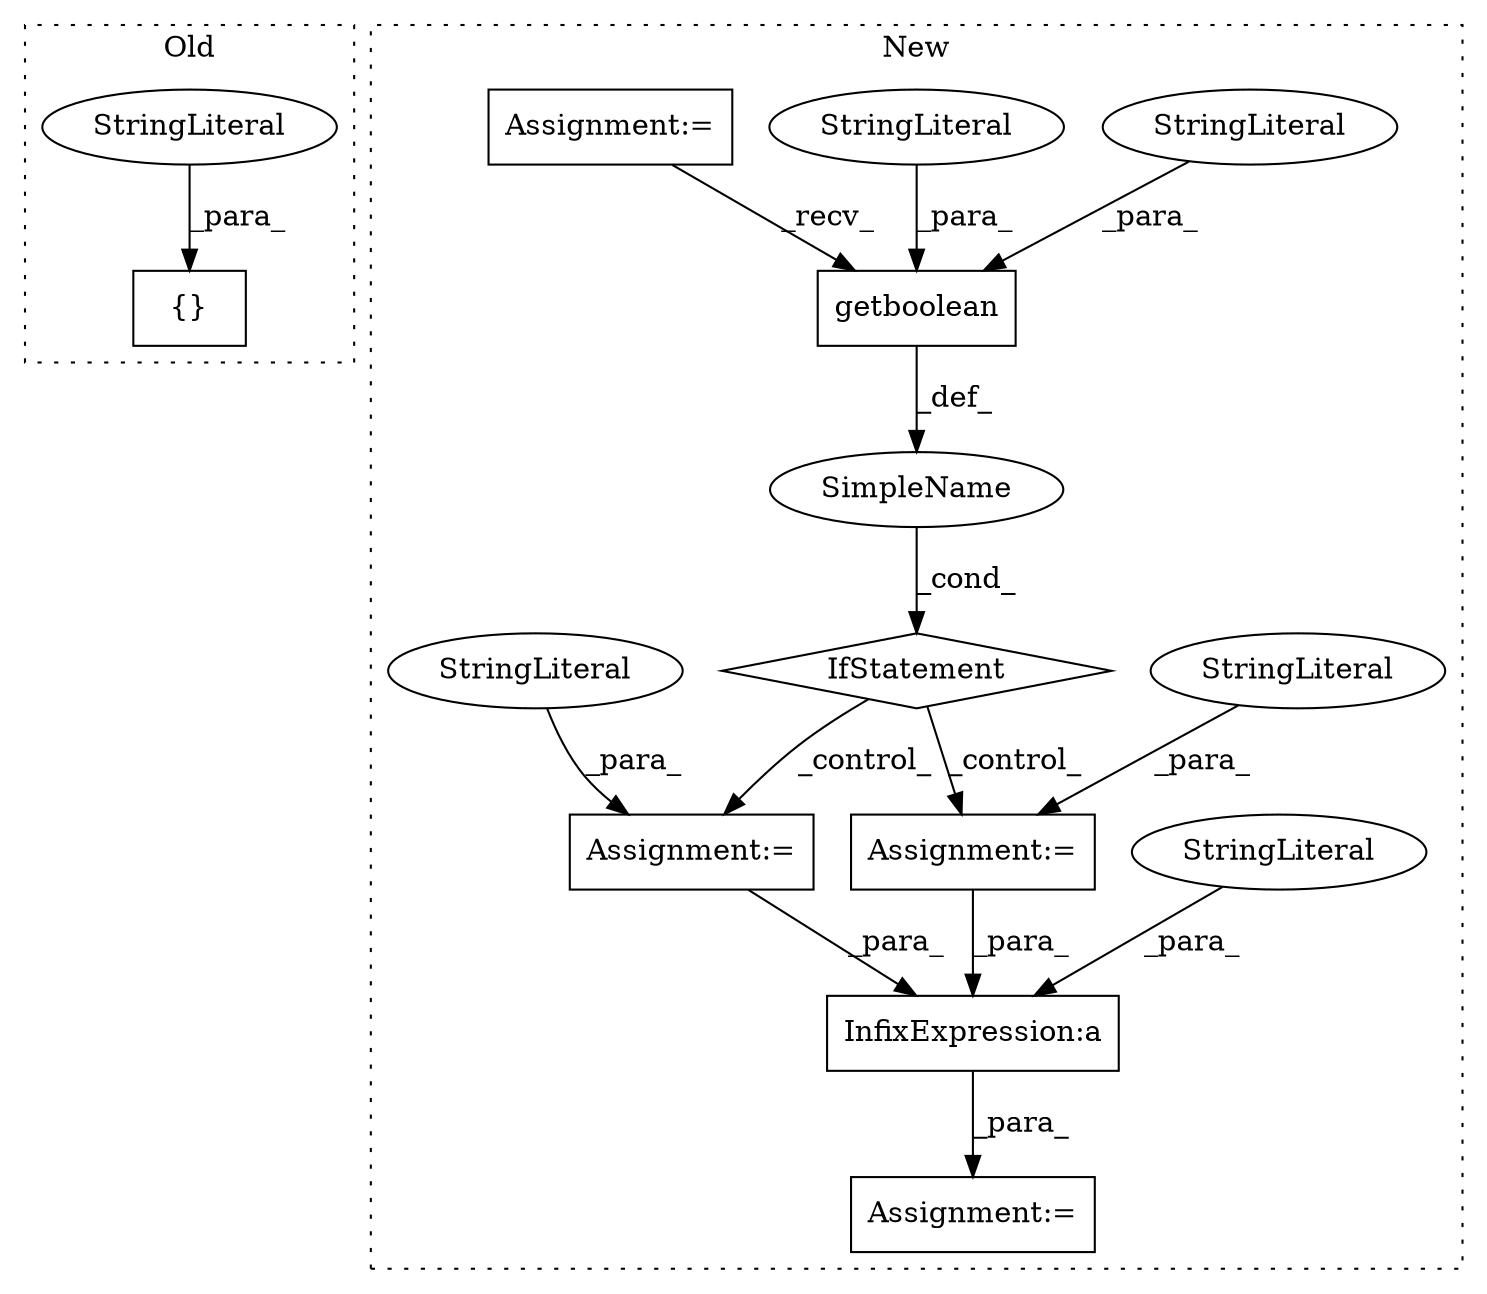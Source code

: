 digraph G {
subgraph cluster0 {
1 [label="{}" a="4" s="10663,10670" l="1,1" shape="box"];
9 [label="StringLiteral" a="45" s="10664" l="6" shape="ellipse"];
label = "Old";
style="dotted";
}
subgraph cluster1 {
2 [label="getboolean" a="32" s="10082,10112" l="11,1" shape="box"];
3 [label="StringLiteral" a="45" s="10093" l="10" shape="ellipse"];
4 [label="StringLiteral" a="45" s="10104" l="8" shape="ellipse"];
5 [label="IfStatement" a="25" s="10071,10113" l="4,2" shape="diamond"];
6 [label="SimpleName" a="42" s="" l="" shape="ellipse"];
7 [label="Assignment:=" a="7" s="10228" l="1" shape="box"];
8 [label="InfixExpression:a" a="27" s="11101" l="3" shape="box"];
10 [label="StringLiteral" a="45" s="10249" l="852" shape="ellipse"];
11 [label="StringLiteral" a="45" s="10229" l="2" shape="ellipse"];
12 [label="Assignment:=" a="7" s="9692" l="6" shape="box"];
13 [label="Assignment:=" a="7" s="10136" l="1" shape="box"];
14 [label="Assignment:=" a="7" s="10247" l="1" shape="box"];
15 [label="StringLiteral" a="45" s="10137" l="56" shape="ellipse"];
label = "New";
style="dotted";
}
2 -> 6 [label="_def_"];
3 -> 2 [label="_para_"];
4 -> 2 [label="_para_"];
5 -> 7 [label="_control_"];
5 -> 13 [label="_control_"];
6 -> 5 [label="_cond_"];
7 -> 8 [label="_para_"];
8 -> 14 [label="_para_"];
9 -> 1 [label="_para_"];
10 -> 8 [label="_para_"];
11 -> 7 [label="_para_"];
12 -> 2 [label="_recv_"];
13 -> 8 [label="_para_"];
15 -> 13 [label="_para_"];
}